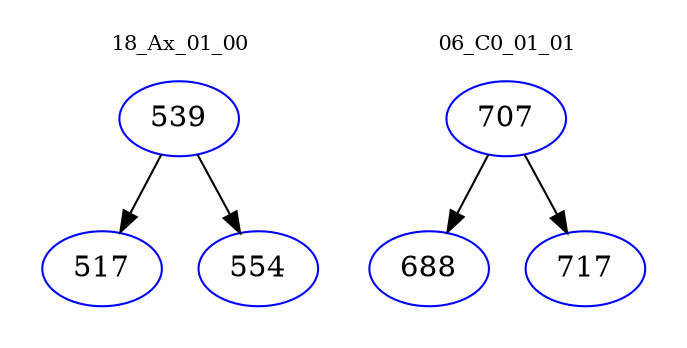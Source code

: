 digraph{
subgraph cluster_0 {
color = white
label = "18_Ax_01_00";
fontsize=10;
T0_539 [label="539", color="blue"]
T0_539 -> T0_517 [color="black"]
T0_517 [label="517", color="blue"]
T0_539 -> T0_554 [color="black"]
T0_554 [label="554", color="blue"]
}
subgraph cluster_1 {
color = white
label = "06_C0_01_01";
fontsize=10;
T1_707 [label="707", color="blue"]
T1_707 -> T1_688 [color="black"]
T1_688 [label="688", color="blue"]
T1_707 -> T1_717 [color="black"]
T1_717 [label="717", color="blue"]
}
}
